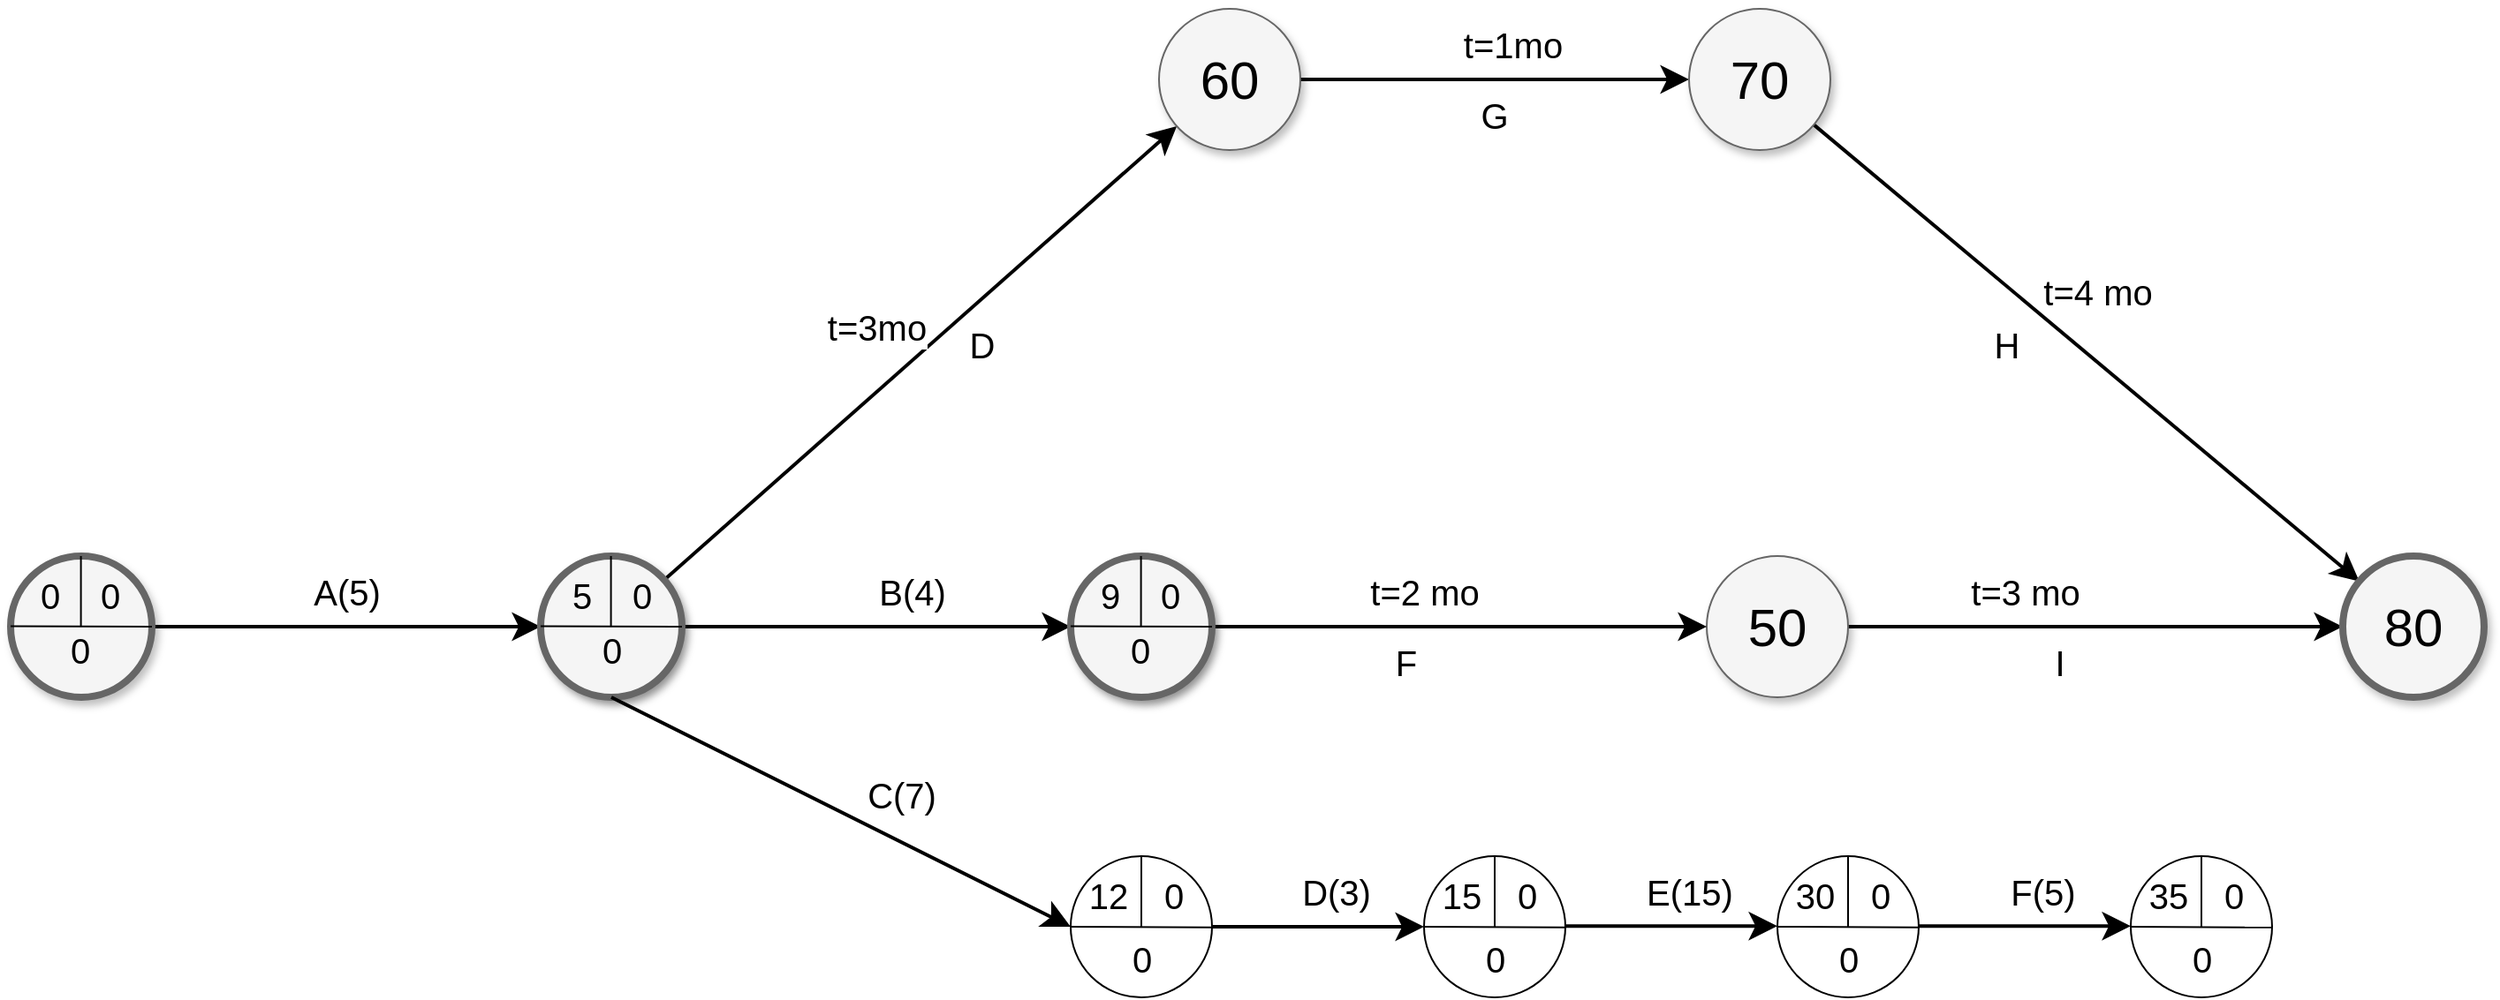 <mxfile version="26.0.16">
  <diagram name="Page-1" id="ff44883e-f642-bcb2-894b-16b3d25a3f0b">
    <mxGraphModel dx="2607" dy="1447" grid="1" gridSize="10" guides="1" tooltips="1" connect="1" arrows="1" fold="1" page="1" pageScale="1.5" pageWidth="1169" pageHeight="826" background="none" math="0" shadow="0">
      <root>
        <mxCell id="0" style=";html=1;" />
        <mxCell id="1" style=";html=1;" parent="0" />
        <mxCell id="f0bcc99304e6f5a-9" style="edgeStyle=none;curved=1;html=1;startSize=10;endArrow=classic;endFill=1;endSize=10;strokeColor=#000000;strokeWidth=2;fontSize=12;" parent="1" source="f0bcc99304e6f5a-1" target="f0bcc99304e6f5a-2" edge="1">
          <mxGeometry relative="1" as="geometry" />
        </mxCell>
        <mxCell id="f0bcc99304e6f5a-18" value="A(5)" style="text;html=1;resizable=0;points=[];align=center;verticalAlign=middle;labelBackgroundColor=none;fontSize=20;" parent="f0bcc99304e6f5a-9" vertex="1" connectable="0">
          <mxGeometry x="0.255" y="-5" relative="1" as="geometry">
            <mxPoint x="-28" y="-25" as="offset" />
          </mxGeometry>
        </mxCell>
        <mxCell id="f0bcc99304e6f5a-1" value="" style="ellipse;whiteSpace=wrap;html=1;rounded=0;shadow=1;strokeColor=#666666;strokeWidth=4;fontSize=30;align=center;fillColor=#f5f5f5;" parent="1" vertex="1">
          <mxGeometry x="170" y="570" width="80" height="80" as="geometry" />
        </mxCell>
        <mxCell id="f0bcc99304e6f5a-10" style="edgeStyle=none;curved=1;html=1;startSize=10;endFill=1;endSize=10;strokeWidth=2;fontSize=12;" parent="1" source="f0bcc99304e6f5a-2" target="f0bcc99304e6f5a-6" edge="1">
          <mxGeometry relative="1" as="geometry" />
        </mxCell>
        <mxCell id="f0bcc99304e6f5a-20" value="B(4)" style="text;html=1;resizable=0;points=[];align=center;verticalAlign=middle;labelBackgroundColor=#ffffff;fontSize=20;" parent="f0bcc99304e6f5a-10" vertex="1" connectable="0">
          <mxGeometry x="0.154" relative="1" as="geometry">
            <mxPoint x="3" y="-20" as="offset" />
          </mxGeometry>
        </mxCell>
        <mxCell id="f0bcc99304e6f5a-11" style="edgeStyle=none;curved=1;html=1;startSize=10;endFill=1;endSize=10;strokeWidth=2;fontSize=12;" parent="1" source="f0bcc99304e6f5a-2" target="f0bcc99304e6f5a-5" edge="1">
          <mxGeometry relative="1" as="geometry" />
        </mxCell>
        <mxCell id="f0bcc99304e6f5a-24" value="t=3mo" style="text;html=1;resizable=0;points=[];align=center;verticalAlign=middle;labelBackgroundColor=#ffffff;fontSize=20;" parent="f0bcc99304e6f5a-11" vertex="1" connectable="0">
          <mxGeometry x="0.167" y="-3" relative="1" as="geometry">
            <mxPoint x="-51" y="4" as="offset" />
          </mxGeometry>
        </mxCell>
        <mxCell id="f0bcc99304e6f5a-2" value="" style="ellipse;whiteSpace=wrap;html=1;rounded=0;shadow=1;strokeColor=#666666;strokeWidth=1;fontSize=30;align=center;fillColor=#f5f5f5;" parent="1" vertex="1">
          <mxGeometry x="470" y="570" width="80" height="80" as="geometry" />
        </mxCell>
        <mxCell id="f0bcc99304e6f5a-15" style="edgeStyle=none;curved=1;html=1;startSize=10;endFill=1;endSize=10;strokeWidth=2;fontSize=12;" parent="1" source="f0bcc99304e6f5a-4" target="f0bcc99304e6f5a-8" edge="1">
          <mxGeometry relative="1" as="geometry" />
        </mxCell>
        <mxCell id="f0bcc99304e6f5a-23" value="t=3 mo" style="text;html=1;resizable=0;points=[];align=center;verticalAlign=middle;labelBackgroundColor=#ffffff;fontSize=20;" parent="f0bcc99304e6f5a-15" vertex="1" connectable="0">
          <mxGeometry x="-0.414" y="-1" relative="1" as="geometry">
            <mxPoint x="18" y="-21" as="offset" />
          </mxGeometry>
        </mxCell>
        <mxCell id="f0bcc99304e6f5a-4" value="50" style="ellipse;whiteSpace=wrap;html=1;rounded=0;shadow=1;strokeColor=#666666;strokeWidth=1;fontSize=30;align=center;fillColor=#f5f5f5;" parent="1" vertex="1">
          <mxGeometry x="1130" y="570" width="80" height="80" as="geometry" />
        </mxCell>
        <mxCell id="f0bcc99304e6f5a-12" style="edgeStyle=none;curved=1;html=1;startSize=10;endFill=1;endSize=10;strokeWidth=2;fontSize=12;" parent="1" source="f0bcc99304e6f5a-5" target="f0bcc99304e6f5a-7" edge="1">
          <mxGeometry relative="1" as="geometry" />
        </mxCell>
        <mxCell id="f0bcc99304e6f5a-25" value="t=1mo" style="text;html=1;resizable=0;points=[];align=center;verticalAlign=middle;labelBackgroundColor=#ffffff;fontSize=20;" parent="f0bcc99304e6f5a-12" vertex="1" connectable="0">
          <mxGeometry x="-0.073" y="-5" relative="1" as="geometry">
            <mxPoint x="18" y="-25" as="offset" />
          </mxGeometry>
        </mxCell>
        <mxCell id="f0bcc99304e6f5a-5" value="60" style="ellipse;whiteSpace=wrap;html=1;rounded=0;shadow=1;strokeColor=#666666;strokeWidth=1;fontSize=30;align=center;fillColor=#f5f5f5;" parent="1" vertex="1">
          <mxGeometry x="820" y="260" width="80" height="80" as="geometry" />
        </mxCell>
        <mxCell id="f0bcc99304e6f5a-14" style="edgeStyle=none;curved=1;html=1;startSize=10;endFill=1;endSize=10;strokeWidth=2;fontSize=12;" parent="1" source="f0bcc99304e6f5a-6" target="f0bcc99304e6f5a-4" edge="1">
          <mxGeometry relative="1" as="geometry" />
        </mxCell>
        <mxCell id="f0bcc99304e6f5a-22" value="t=2 mo" style="text;html=1;resizable=0;points=[];align=center;verticalAlign=middle;labelBackgroundColor=#ffffff;fontSize=20;" parent="f0bcc99304e6f5a-14" vertex="1" connectable="0">
          <mxGeometry x="-0.349" y="-1" relative="1" as="geometry">
            <mxPoint x="29" y="-21" as="offset" />
          </mxGeometry>
        </mxCell>
        <mxCell id="f0bcc99304e6f5a-6" value="40" style="ellipse;whiteSpace=wrap;html=1;rounded=0;shadow=1;strokeColor=#666666;strokeWidth=1;fontSize=30;align=center;fillColor=#f5f5f5;" parent="1" vertex="1">
          <mxGeometry x="770" y="570" width="80" height="80" as="geometry" />
        </mxCell>
        <mxCell id="f0bcc99304e6f5a-13" style="edgeStyle=none;curved=1;html=1;startSize=10;endFill=1;endSize=10;strokeWidth=2;fontSize=12;" parent="1" source="f0bcc99304e6f5a-7" target="f0bcc99304e6f5a-8" edge="1">
          <mxGeometry relative="1" as="geometry" />
        </mxCell>
        <mxCell id="f0bcc99304e6f5a-26" value="t=4 mo" style="text;html=1;resizable=0;points=[];align=center;verticalAlign=middle;labelBackgroundColor=#ffffff;fontSize=20;" parent="f0bcc99304e6f5a-13" vertex="1" connectable="0">
          <mxGeometry x="-0.266" y="2" relative="1" as="geometry">
            <mxPoint x="45" y="1" as="offset" />
          </mxGeometry>
        </mxCell>
        <mxCell id="f0bcc99304e6f5a-7" value="70" style="ellipse;whiteSpace=wrap;html=1;rounded=0;shadow=1;strokeColor=#666666;strokeWidth=1;fontSize=30;align=center;fillColor=#f5f5f5;" parent="1" vertex="1">
          <mxGeometry x="1120" y="260" width="80" height="80" as="geometry" />
        </mxCell>
        <mxCell id="f0bcc99304e6f5a-8" value="80" style="ellipse;whiteSpace=wrap;html=1;rounded=0;shadow=1;strokeColor=#666666;strokeWidth=4;fontSize=30;align=center;fillColor=#f5f5f5;" parent="1" vertex="1">
          <mxGeometry x="1490" y="570" width="80" height="80" as="geometry" />
        </mxCell>
        <mxCell id="f0bcc99304e6f5a-31" value="D" style="text;html=1;strokeColor=none;fillColor=none;align=center;verticalAlign=middle;whiteSpace=wrap;rounded=0;shadow=1;labelBackgroundColor=none;fontSize=20;" parent="1" vertex="1">
          <mxGeometry x="700" y="440" width="40" height="20" as="geometry" />
        </mxCell>
        <mxCell id="f0bcc99304e6f5a-33" value="F" style="text;html=1;strokeColor=none;fillColor=none;align=center;verticalAlign=middle;whiteSpace=wrap;rounded=0;shadow=1;labelBackgroundColor=none;fontSize=20;" parent="1" vertex="1">
          <mxGeometry x="940" y="620" width="40" height="20" as="geometry" />
        </mxCell>
        <mxCell id="f0bcc99304e6f5a-34" value="G" style="text;html=1;strokeColor=none;fillColor=none;align=center;verticalAlign=middle;whiteSpace=wrap;rounded=0;shadow=1;labelBackgroundColor=none;fontSize=20;" parent="1" vertex="1">
          <mxGeometry x="990" y="310" width="40" height="20" as="geometry" />
        </mxCell>
        <mxCell id="f0bcc99304e6f5a-35" value="H" style="text;html=1;strokeColor=none;fillColor=none;align=center;verticalAlign=middle;whiteSpace=wrap;rounded=0;shadow=1;labelBackgroundColor=none;fontSize=20;" parent="1" vertex="1">
          <mxGeometry x="1280" y="440" width="40" height="20" as="geometry" />
        </mxCell>
        <mxCell id="f0bcc99304e6f5a-36" value="I" style="text;html=1;strokeColor=none;fillColor=none;align=center;verticalAlign=middle;whiteSpace=wrap;rounded=0;shadow=1;labelBackgroundColor=none;fontSize=20;" parent="1" vertex="1">
          <mxGeometry x="1310" y="620" width="40" height="20" as="geometry" />
        </mxCell>
        <mxCell id="9G_BJuEHyeGFnLjhZMLu-1" value="" style="endArrow=none;html=1;rounded=0;entryX=1;entryY=0.5;entryDx=0;entryDy=0;" edge="1" parent="1" target="f0bcc99304e6f5a-1">
          <mxGeometry width="50" height="50" relative="1" as="geometry">
            <mxPoint x="170" y="609.8" as="sourcePoint" />
            <mxPoint x="230" y="609.8" as="targetPoint" />
          </mxGeometry>
        </mxCell>
        <mxCell id="9G_BJuEHyeGFnLjhZMLu-2" value="" style="endArrow=none;html=1;rounded=0;" edge="1" parent="1">
          <mxGeometry width="50" height="50" relative="1" as="geometry">
            <mxPoint x="209.8" y="610" as="sourcePoint" />
            <mxPoint x="209.8" y="570" as="targetPoint" />
          </mxGeometry>
        </mxCell>
        <mxCell id="9G_BJuEHyeGFnLjhZMLu-3" value="0" style="text;html=1;resizable=0;points=[];align=center;verticalAlign=middle;labelBackgroundColor=none;fontSize=20;" vertex="1" connectable="0" parent="1">
          <mxGeometry x="207.995" y="590" as="geometry">
            <mxPoint x="-16" y="2" as="offset" />
          </mxGeometry>
        </mxCell>
        <mxCell id="9G_BJuEHyeGFnLjhZMLu-4" value="0" style="text;html=1;resizable=0;points=[];align=center;verticalAlign=middle;labelBackgroundColor=none;fontSize=20;" vertex="1" connectable="0" parent="1">
          <mxGeometry x="208.995" y="594" as="geometry">
            <mxPoint x="17" y="-2" as="offset" />
          </mxGeometry>
        </mxCell>
        <mxCell id="9G_BJuEHyeGFnLjhZMLu-5" value="" style="ellipse;whiteSpace=wrap;html=1;rounded=0;shadow=1;strokeColor=#666666;strokeWidth=4;fontSize=30;align=center;fillColor=#f5f5f5;" vertex="1" parent="1">
          <mxGeometry x="470" y="570" width="80" height="80" as="geometry" />
        </mxCell>
        <mxCell id="9G_BJuEHyeGFnLjhZMLu-6" value="" style="endArrow=none;html=1;rounded=0;entryX=1;entryY=0.5;entryDx=0;entryDy=0;" edge="1" parent="1" target="9G_BJuEHyeGFnLjhZMLu-5">
          <mxGeometry width="50" height="50" relative="1" as="geometry">
            <mxPoint x="470" y="609.8" as="sourcePoint" />
            <mxPoint x="530" y="609.8" as="targetPoint" />
          </mxGeometry>
        </mxCell>
        <mxCell id="9G_BJuEHyeGFnLjhZMLu-7" value="" style="endArrow=none;html=1;rounded=0;" edge="1" parent="1">
          <mxGeometry width="50" height="50" relative="1" as="geometry">
            <mxPoint x="509.8" y="610" as="sourcePoint" />
            <mxPoint x="509.8" y="570" as="targetPoint" />
          </mxGeometry>
        </mxCell>
        <mxCell id="9G_BJuEHyeGFnLjhZMLu-8" value="5" style="text;html=1;resizable=0;points=[];align=center;verticalAlign=middle;labelBackgroundColor=none;fontSize=20;" vertex="1" connectable="0" parent="1">
          <mxGeometry x="508.995" y="590" as="geometry">
            <mxPoint x="-16" y="2" as="offset" />
          </mxGeometry>
        </mxCell>
        <mxCell id="9G_BJuEHyeGFnLjhZMLu-9" value="0" style="text;html=1;resizable=0;points=[];align=center;verticalAlign=middle;labelBackgroundColor=none;fontSize=20;" vertex="1" connectable="0" parent="1">
          <mxGeometry x="509.995" y="594" as="geometry">
            <mxPoint x="17" y="-2" as="offset" />
          </mxGeometry>
        </mxCell>
        <mxCell id="9G_BJuEHyeGFnLjhZMLu-10" value="0" style="text;html=1;resizable=0;points=[];align=center;verticalAlign=middle;labelBackgroundColor=none;fontSize=20;" vertex="1" connectable="0" parent="1">
          <mxGeometry x="224.995" y="621" as="geometry">
            <mxPoint x="-16" y="2" as="offset" />
          </mxGeometry>
        </mxCell>
        <mxCell id="9G_BJuEHyeGFnLjhZMLu-11" value="0" style="text;html=1;resizable=0;points=[];align=center;verticalAlign=middle;labelBackgroundColor=none;fontSize=20;" vertex="1" connectable="0" parent="1">
          <mxGeometry x="525.995" y="621" as="geometry">
            <mxPoint x="-16" y="2" as="offset" />
          </mxGeometry>
        </mxCell>
        <mxCell id="9G_BJuEHyeGFnLjhZMLu-12" value="" style="ellipse;whiteSpace=wrap;html=1;rounded=0;shadow=1;strokeColor=#666666;strokeWidth=4;fontSize=30;align=center;fillColor=#f5f5f5;" vertex="1" parent="1">
          <mxGeometry x="770" y="570" width="80" height="80" as="geometry" />
        </mxCell>
        <mxCell id="9G_BJuEHyeGFnLjhZMLu-13" value="" style="endArrow=none;html=1;rounded=0;entryX=1;entryY=0.5;entryDx=0;entryDy=0;" edge="1" parent="1" target="9G_BJuEHyeGFnLjhZMLu-12">
          <mxGeometry width="50" height="50" relative="1" as="geometry">
            <mxPoint x="770" y="609.8" as="sourcePoint" />
            <mxPoint x="830" y="609.8" as="targetPoint" />
          </mxGeometry>
        </mxCell>
        <mxCell id="9G_BJuEHyeGFnLjhZMLu-14" value="" style="endArrow=none;html=1;rounded=0;" edge="1" parent="1">
          <mxGeometry width="50" height="50" relative="1" as="geometry">
            <mxPoint x="809.8" y="610" as="sourcePoint" />
            <mxPoint x="809.8" y="570" as="targetPoint" />
          </mxGeometry>
        </mxCell>
        <mxCell id="9G_BJuEHyeGFnLjhZMLu-15" value="9" style="text;html=1;resizable=0;points=[];align=center;verticalAlign=middle;labelBackgroundColor=none;fontSize=20;" vertex="1" connectable="0" parent="1">
          <mxGeometry x="807.995" y="590" as="geometry">
            <mxPoint x="-16" y="2" as="offset" />
          </mxGeometry>
        </mxCell>
        <mxCell id="9G_BJuEHyeGFnLjhZMLu-16" value="0" style="text;html=1;resizable=0;points=[];align=center;verticalAlign=middle;labelBackgroundColor=none;fontSize=20;" vertex="1" connectable="0" parent="1">
          <mxGeometry x="808.995" y="594" as="geometry">
            <mxPoint x="17" y="-2" as="offset" />
          </mxGeometry>
        </mxCell>
        <mxCell id="9G_BJuEHyeGFnLjhZMLu-17" value="0" style="text;html=1;resizable=0;points=[];align=center;verticalAlign=middle;labelBackgroundColor=none;fontSize=20;" vertex="1" connectable="0" parent="1">
          <mxGeometry x="824.995" y="621" as="geometry">
            <mxPoint x="-16" y="2" as="offset" />
          </mxGeometry>
        </mxCell>
        <mxCell id="9G_BJuEHyeGFnLjhZMLu-24" style="edgeStyle=none;curved=1;html=1;startSize=10;endFill=1;endSize=10;strokeWidth=2;fontSize=12;" edge="1" parent="1">
          <mxGeometry relative="1" as="geometry">
            <mxPoint x="510" y="650" as="sourcePoint" />
            <mxPoint x="770" y="780" as="targetPoint" />
          </mxGeometry>
        </mxCell>
        <mxCell id="9G_BJuEHyeGFnLjhZMLu-25" value="C(7)" style="text;html=1;resizable=0;points=[];align=center;verticalAlign=middle;labelBackgroundColor=#ffffff;fontSize=20;" vertex="1" connectable="0" parent="9G_BJuEHyeGFnLjhZMLu-24">
          <mxGeometry x="0.154" relative="1" as="geometry">
            <mxPoint x="14" y="-20" as="offset" />
          </mxGeometry>
        </mxCell>
        <mxCell id="9G_BJuEHyeGFnLjhZMLu-28" value="" style="ellipse;whiteSpace=wrap;html=1;aspect=fixed;" vertex="1" parent="1">
          <mxGeometry x="970" y="740" width="80" height="80" as="geometry" />
        </mxCell>
        <mxCell id="9G_BJuEHyeGFnLjhZMLu-29" value="" style="endArrow=none;html=1;rounded=0;entryX=0.948;entryY=0.41;entryDx=0;entryDy=0;entryPerimeter=0;exitX=0;exitY=0.5;exitDx=0;exitDy=0;" edge="1" parent="1" source="9G_BJuEHyeGFnLjhZMLu-28">
          <mxGeometry width="50" height="50" relative="1" as="geometry">
            <mxPoint x="974.16" y="779.6" as="sourcePoint" />
            <mxPoint x="1050" y="780.4" as="targetPoint" />
          </mxGeometry>
        </mxCell>
        <mxCell id="9G_BJuEHyeGFnLjhZMLu-30" value="" style="endArrow=none;html=1;rounded=0;exitX=0.5;exitY=0;exitDx=0;exitDy=0;" edge="1" parent="1" source="9G_BJuEHyeGFnLjhZMLu-28">
          <mxGeometry width="50" height="50" relative="1" as="geometry">
            <mxPoint x="980" y="790" as="sourcePoint" />
            <mxPoint x="1010" y="780" as="targetPoint" />
          </mxGeometry>
        </mxCell>
        <mxCell id="9G_BJuEHyeGFnLjhZMLu-31" value="15" style="text;html=1;resizable=0;points=[];align=center;verticalAlign=middle;labelBackgroundColor=none;fontSize=20;" vertex="1" connectable="0" parent="1">
          <mxGeometry x="1006.995" y="760" as="geometry">
            <mxPoint x="-16" y="2" as="offset" />
          </mxGeometry>
        </mxCell>
        <mxCell id="9G_BJuEHyeGFnLjhZMLu-32" value="0" style="text;html=1;resizable=0;points=[];align=center;verticalAlign=middle;labelBackgroundColor=none;fontSize=20;" vertex="1" connectable="0" parent="1">
          <mxGeometry x="1043.995" y="760" as="geometry">
            <mxPoint x="-16" y="2" as="offset" />
          </mxGeometry>
        </mxCell>
        <mxCell id="9G_BJuEHyeGFnLjhZMLu-33" value="0" style="text;html=1;resizable=0;points=[];align=center;verticalAlign=middle;labelBackgroundColor=none;fontSize=20;" vertex="1" connectable="0" parent="1">
          <mxGeometry x="1025.995" y="796" as="geometry">
            <mxPoint x="-16" y="2" as="offset" />
          </mxGeometry>
        </mxCell>
        <mxCell id="9G_BJuEHyeGFnLjhZMLu-34" value="" style="ellipse;whiteSpace=wrap;html=1;aspect=fixed;" vertex="1" parent="1">
          <mxGeometry x="770" y="740" width="80" height="80" as="geometry" />
        </mxCell>
        <mxCell id="9G_BJuEHyeGFnLjhZMLu-35" value="" style="endArrow=none;html=1;rounded=0;entryX=0.948;entryY=0.41;entryDx=0;entryDy=0;entryPerimeter=0;exitX=0;exitY=0.5;exitDx=0;exitDy=0;" edge="1" parent="1" source="9G_BJuEHyeGFnLjhZMLu-34">
          <mxGeometry width="50" height="50" relative="1" as="geometry">
            <mxPoint x="774.16" y="779.6" as="sourcePoint" />
            <mxPoint x="850" y="780.4" as="targetPoint" />
          </mxGeometry>
        </mxCell>
        <mxCell id="9G_BJuEHyeGFnLjhZMLu-36" value="" style="endArrow=none;html=1;rounded=0;exitX=0.5;exitY=0;exitDx=0;exitDy=0;" edge="1" parent="1" source="9G_BJuEHyeGFnLjhZMLu-34">
          <mxGeometry width="50" height="50" relative="1" as="geometry">
            <mxPoint x="780" y="790" as="sourcePoint" />
            <mxPoint x="810" y="780" as="targetPoint" />
          </mxGeometry>
        </mxCell>
        <mxCell id="9G_BJuEHyeGFnLjhZMLu-37" value="12" style="text;html=1;resizable=0;points=[];align=center;verticalAlign=middle;labelBackgroundColor=none;fontSize=20;" vertex="1" connectable="0" parent="1">
          <mxGeometry x="806.995" y="760" as="geometry">
            <mxPoint x="-16" y="2" as="offset" />
          </mxGeometry>
        </mxCell>
        <mxCell id="9G_BJuEHyeGFnLjhZMLu-38" value="0" style="text;html=1;resizable=0;points=[];align=center;verticalAlign=middle;labelBackgroundColor=none;fontSize=20;" vertex="1" connectable="0" parent="1">
          <mxGeometry x="843.995" y="760" as="geometry">
            <mxPoint x="-16" y="2" as="offset" />
          </mxGeometry>
        </mxCell>
        <mxCell id="9G_BJuEHyeGFnLjhZMLu-39" value="0" style="text;html=1;resizable=0;points=[];align=center;verticalAlign=middle;labelBackgroundColor=none;fontSize=20;" vertex="1" connectable="0" parent="1">
          <mxGeometry x="825.995" y="796" as="geometry">
            <mxPoint x="-16" y="2" as="offset" />
          </mxGeometry>
        </mxCell>
        <mxCell id="9G_BJuEHyeGFnLjhZMLu-40" style="edgeStyle=none;curved=1;html=1;startSize=10;endFill=1;endSize=10;strokeWidth=2;fontSize=12;" edge="1" parent="1">
          <mxGeometry relative="1" as="geometry">
            <mxPoint x="850" y="780" as="sourcePoint" />
            <mxPoint x="970" y="780" as="targetPoint" />
          </mxGeometry>
        </mxCell>
        <mxCell id="9G_BJuEHyeGFnLjhZMLu-41" value="D(3)" style="text;html=1;resizable=0;points=[];align=center;verticalAlign=middle;labelBackgroundColor=#ffffff;fontSize=20;" vertex="1" connectable="0" parent="9G_BJuEHyeGFnLjhZMLu-40">
          <mxGeometry x="0.154" relative="1" as="geometry">
            <mxPoint x="1" y="-20" as="offset" />
          </mxGeometry>
        </mxCell>
        <mxCell id="9G_BJuEHyeGFnLjhZMLu-42" style="edgeStyle=none;curved=1;html=1;startSize=10;endFill=1;endSize=10;strokeWidth=2;fontSize=12;" edge="1" parent="1">
          <mxGeometry relative="1" as="geometry">
            <mxPoint x="1050" y="779.58" as="sourcePoint" />
            <mxPoint x="1170" y="779.58" as="targetPoint" />
          </mxGeometry>
        </mxCell>
        <mxCell id="9G_BJuEHyeGFnLjhZMLu-43" value="E(15)" style="text;html=1;resizable=0;points=[];align=center;verticalAlign=middle;labelBackgroundColor=#ffffff;fontSize=20;" vertex="1" connectable="0" parent="9G_BJuEHyeGFnLjhZMLu-42">
          <mxGeometry x="0.154" relative="1" as="geometry">
            <mxPoint x="1" y="-20" as="offset" />
          </mxGeometry>
        </mxCell>
        <mxCell id="9G_BJuEHyeGFnLjhZMLu-50" value="" style="ellipse;whiteSpace=wrap;html=1;aspect=fixed;" vertex="1" parent="1">
          <mxGeometry x="1170" y="740" width="80" height="80" as="geometry" />
        </mxCell>
        <mxCell id="9G_BJuEHyeGFnLjhZMLu-51" value="" style="endArrow=none;html=1;rounded=0;entryX=0.948;entryY=0.41;entryDx=0;entryDy=0;entryPerimeter=0;exitX=0;exitY=0.5;exitDx=0;exitDy=0;" edge="1" parent="1" source="9G_BJuEHyeGFnLjhZMLu-50">
          <mxGeometry width="50" height="50" relative="1" as="geometry">
            <mxPoint x="1174.16" y="779.6" as="sourcePoint" />
            <mxPoint x="1250" y="780.4" as="targetPoint" />
          </mxGeometry>
        </mxCell>
        <mxCell id="9G_BJuEHyeGFnLjhZMLu-52" value="" style="endArrow=none;html=1;rounded=0;exitX=0.5;exitY=0;exitDx=0;exitDy=0;" edge="1" parent="1" source="9G_BJuEHyeGFnLjhZMLu-50">
          <mxGeometry width="50" height="50" relative="1" as="geometry">
            <mxPoint x="1180" y="790" as="sourcePoint" />
            <mxPoint x="1210" y="780" as="targetPoint" />
          </mxGeometry>
        </mxCell>
        <mxCell id="9G_BJuEHyeGFnLjhZMLu-53" value="30" style="text;html=1;resizable=0;points=[];align=center;verticalAlign=middle;labelBackgroundColor=none;fontSize=20;" vertex="1" connectable="0" parent="1">
          <mxGeometry x="1206.995" y="760" as="geometry">
            <mxPoint x="-16" y="2" as="offset" />
          </mxGeometry>
        </mxCell>
        <mxCell id="9G_BJuEHyeGFnLjhZMLu-54" value="0" style="text;html=1;resizable=0;points=[];align=center;verticalAlign=middle;labelBackgroundColor=none;fontSize=20;" vertex="1" connectable="0" parent="1">
          <mxGeometry x="1243.995" y="760" as="geometry">
            <mxPoint x="-16" y="2" as="offset" />
          </mxGeometry>
        </mxCell>
        <mxCell id="9G_BJuEHyeGFnLjhZMLu-55" value="0" style="text;html=1;resizable=0;points=[];align=center;verticalAlign=middle;labelBackgroundColor=none;fontSize=20;" vertex="1" connectable="0" parent="1">
          <mxGeometry x="1225.995" y="796" as="geometry">
            <mxPoint x="-16" y="2" as="offset" />
          </mxGeometry>
        </mxCell>
        <mxCell id="9G_BJuEHyeGFnLjhZMLu-56" style="edgeStyle=none;curved=1;html=1;startSize=10;endFill=1;endSize=10;strokeWidth=2;fontSize=12;" edge="1" parent="1">
          <mxGeometry relative="1" as="geometry">
            <mxPoint x="1250" y="779.58" as="sourcePoint" />
            <mxPoint x="1370" y="779.58" as="targetPoint" />
          </mxGeometry>
        </mxCell>
        <mxCell id="9G_BJuEHyeGFnLjhZMLu-57" value="F(5)" style="text;html=1;resizable=0;points=[];align=center;verticalAlign=middle;labelBackgroundColor=#ffffff;fontSize=20;" vertex="1" connectable="0" parent="9G_BJuEHyeGFnLjhZMLu-56">
          <mxGeometry x="0.154" relative="1" as="geometry">
            <mxPoint x="1" y="-20" as="offset" />
          </mxGeometry>
        </mxCell>
        <mxCell id="9G_BJuEHyeGFnLjhZMLu-64" value="" style="ellipse;whiteSpace=wrap;html=1;aspect=fixed;" vertex="1" parent="1">
          <mxGeometry x="1370" y="740" width="80" height="80" as="geometry" />
        </mxCell>
        <mxCell id="9G_BJuEHyeGFnLjhZMLu-65" value="" style="endArrow=none;html=1;rounded=0;entryX=0.948;entryY=0.41;entryDx=0;entryDy=0;entryPerimeter=0;exitX=0;exitY=0.5;exitDx=0;exitDy=0;" edge="1" parent="1" source="9G_BJuEHyeGFnLjhZMLu-64">
          <mxGeometry width="50" height="50" relative="1" as="geometry">
            <mxPoint x="1374.16" y="779.6" as="sourcePoint" />
            <mxPoint x="1450" y="780.4" as="targetPoint" />
          </mxGeometry>
        </mxCell>
        <mxCell id="9G_BJuEHyeGFnLjhZMLu-66" value="" style="endArrow=none;html=1;rounded=0;exitX=0.5;exitY=0;exitDx=0;exitDy=0;" edge="1" parent="1" source="9G_BJuEHyeGFnLjhZMLu-64">
          <mxGeometry width="50" height="50" relative="1" as="geometry">
            <mxPoint x="1380" y="790" as="sourcePoint" />
            <mxPoint x="1410" y="780" as="targetPoint" />
          </mxGeometry>
        </mxCell>
        <mxCell id="9G_BJuEHyeGFnLjhZMLu-67" value="&lt;div&gt;35&lt;/div&gt;" style="text;html=1;resizable=0;points=[];align=center;verticalAlign=middle;labelBackgroundColor=none;fontSize=20;" vertex="1" connectable="0" parent="1">
          <mxGeometry x="1406.995" y="760" as="geometry">
            <mxPoint x="-16" y="2" as="offset" />
          </mxGeometry>
        </mxCell>
        <mxCell id="9G_BJuEHyeGFnLjhZMLu-68" value="0" style="text;html=1;resizable=0;points=[];align=center;verticalAlign=middle;labelBackgroundColor=none;fontSize=20;" vertex="1" connectable="0" parent="1">
          <mxGeometry x="1443.995" y="760" as="geometry">
            <mxPoint x="-16" y="2" as="offset" />
          </mxGeometry>
        </mxCell>
        <mxCell id="9G_BJuEHyeGFnLjhZMLu-69" value="0" style="text;html=1;resizable=0;points=[];align=center;verticalAlign=middle;labelBackgroundColor=none;fontSize=20;" vertex="1" connectable="0" parent="1">
          <mxGeometry x="1425.995" y="796" as="geometry">
            <mxPoint x="-16" y="2" as="offset" />
          </mxGeometry>
        </mxCell>
      </root>
    </mxGraphModel>
  </diagram>
</mxfile>
